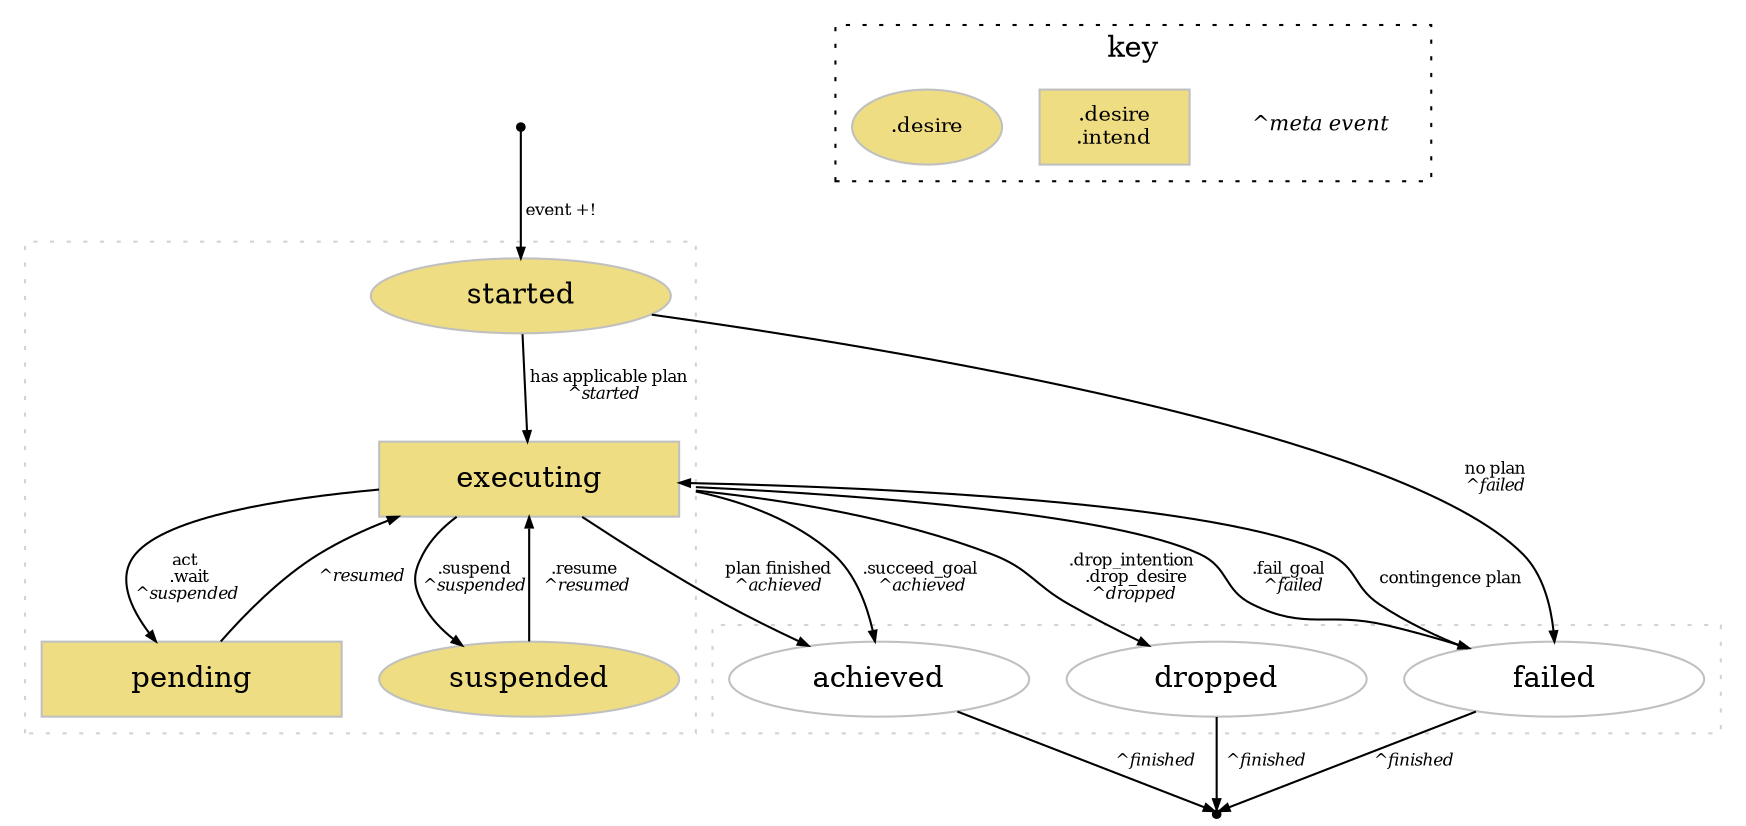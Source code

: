 // dot goal-states.gv -Tpdf -o goal-states.pdf

digraph goal_states {
   node [color=gray];

   compound=true;

   ENTRY[shape=point,color=black,label=""];
   EXIT[shape=point,color=black,label=""];

   subgraph cluster1 {
     shape = rectangle; style=dotted; color=lightgrey;
     node [shape=oval,style=filled,color=gray, fillcolor="lightgoldenrod", fixedsize=shape,width=2];
     C [label="started"];

     S [label="suspended"];

     node [shape=rectangle,style="filled",fillcolor="lightgoldenrod",fixedsize=shape,width=2];
  	 E [label="executing"];
  	 P [label="pending"];

     C->E[label=< has applicable plan<br/><i>^started</i> >,fontsize="8",arrowsize=0.5];

     E->S[label=<.suspend<br/><i>^suspended</i>>,fontsize="8",arrowsize=0.5];
     S->E[label=<  .resume<br/>   <i>^resumed</i>>,fontsize="8",arrowsize=0.5];

     E->P[label=<act <br/> .wait<br/><i>^suspended</i>>,fontsize="8",arrowsize=0.5];
     P->E[label=<<i>^resumed</i>>,fontsize="8",arrowsize=0.5];

   }

   subgraph cluster2 {
     //rankdir=TB;
     //label = "finished"; fontcolor=lightgrey;
     shape = rectangle; style=dotted; color=lightgrey;
     node [shape=oval,fillcolor=white,color=gray,style=filled,fixedsize=shape,width=2,peripheries=1];
     A [label="achieved"];
     F [label="failed"];
     D [label="dropped"];
   }

	 ENTRY->C[label=" event +!",fontsize="8",arrowsize=0.5];

   C->F[label=<no plan<br/><i>^failed</i>>,fontsize="8",arrowsize=0.5];

   E->A[label=<plan finished<br/><i>^achieved</i>>,fontsize="8",arrowsize=0.5];
   E->D[label=<.drop_intention <br/> .drop_desire<br/><i>^dropped</i>>,fontsize="8",arrowsize=0.5,ltail=cluster1];

   E -> F [label=<.fail_goal <br/> <i>^failed</i>>,fontsize="8",arrowsize=0.5,ltail=cluster1];
   E -> A [label=<.succeed_goal <br/><i>^achieved</i>>,fontsize="8",arrowsize=0.5,ltail=cluster1];

   F -> E [label=<contingence plan>,fontsize="8",arrowsize=0.5];

   {A,F,D} -> EXIT [label=<<i>  ^finished</i>>,fontsize="8",arrowsize=0.5];

   subgraph cluster0 {
      label = "key";
      rankdir=LR; shape = rectangle; style=dotted;
      key4 [label=< <i>^meta event</i> >, shape=plaintext,fontsize="10",];
      key2 [label=".desire\n.intend",shape=rectangle,style=filled,fontsize="10", fillcolor=lightgoldenrod,fixedsize=shape,width=1];
      key1 [label=".desire",   shape=oval,     style=filled,fontsize="10", fillcolor=lightgoldenrod,fixedsize=shape,width=1];
      //key3 [label="finished", shape=oval,     style=filled,fontsize="10", fillcolor=lightgrey,fixedsize=shape,width=1];
   }
}
